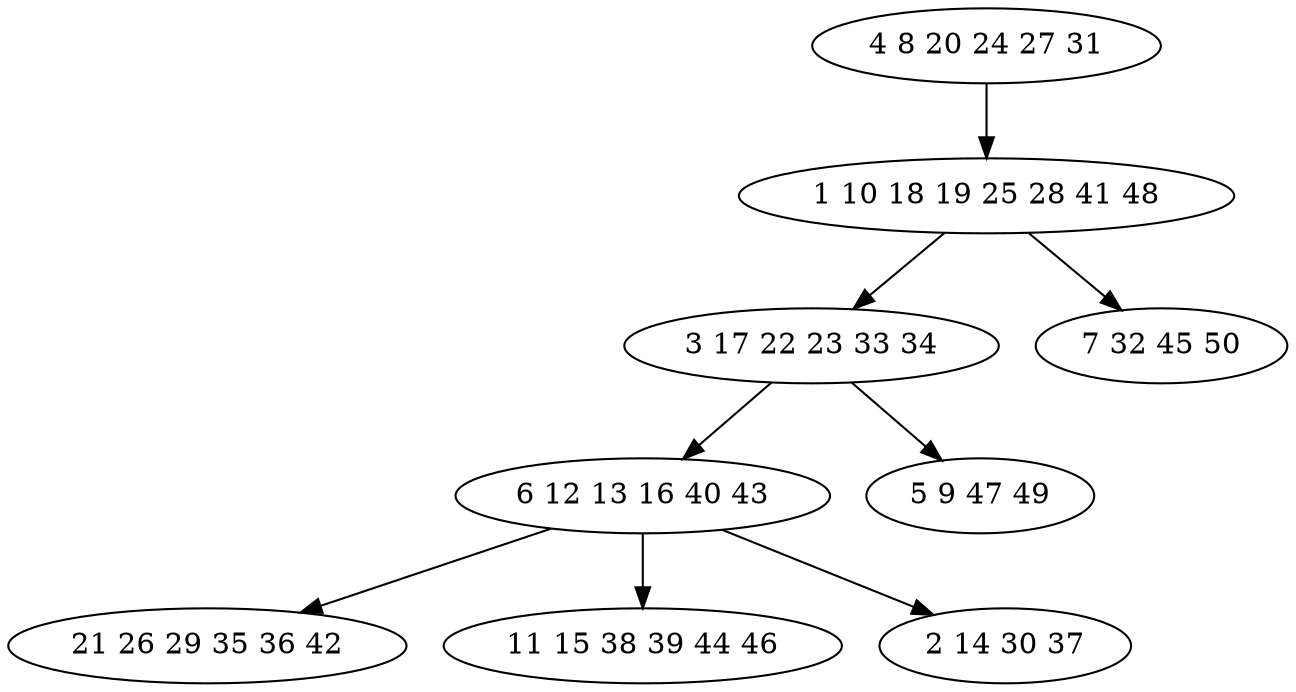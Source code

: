 digraph true_tree {
	"0" -> "1"
	"1" -> "2"
	"2" -> "3"
	"1" -> "4"
	"3" -> "5"
	"3" -> "6"
	"2" -> "7"
	"3" -> "8"
	"0" [label="4 8 20 24 27 31"];
	"1" [label="1 10 18 19 25 28 41 48"];
	"2" [label="3 17 22 23 33 34"];
	"3" [label="6 12 13 16 40 43"];
	"4" [label="7 32 45 50"];
	"5" [label="21 26 29 35 36 42"];
	"6" [label="11 15 38 39 44 46"];
	"7" [label="5 9 47 49"];
	"8" [label="2 14 30 37"];
}

